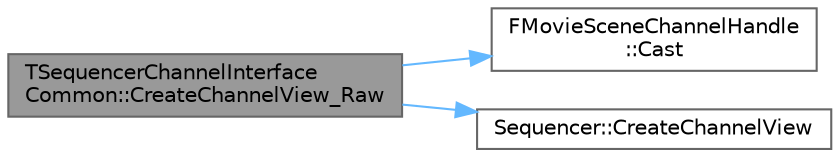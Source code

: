 digraph "TSequencerChannelInterfaceCommon::CreateChannelView_Raw"
{
 // INTERACTIVE_SVG=YES
 // LATEX_PDF_SIZE
  bgcolor="transparent";
  edge [fontname=Helvetica,fontsize=10,labelfontname=Helvetica,labelfontsize=10];
  node [fontname=Helvetica,fontsize=10,shape=box,height=0.2,width=0.4];
  rankdir="LR";
  Node1 [id="Node000001",label="TSequencerChannelInterface\lCommon::CreateChannelView_Raw",height=0.2,width=0.4,color="gray40", fillcolor="grey60", style="filled", fontcolor="black",tooltip="Create a new channel view for this type of channel."];
  Node1 -> Node2 [id="edge1_Node000001_Node000002",color="steelblue1",style="solid",tooltip=" "];
  Node2 [id="Node000002",label="FMovieSceneChannelHandle\l::Cast",height=0.2,width=0.4,color="grey40", fillcolor="white", style="filled",URL="$d0/d1b/structFMovieSceneChannelHandle.html#a549dcad315691066fcc7e8b893dfb5ce",tooltip="Cast this handle to a handle of a related type."];
  Node1 -> Node3 [id="edge2_Node000001_Node000003",color="steelblue1",style="solid",tooltip=" "];
  Node3 [id="Node000003",label="Sequencer::CreateChannelView",height=0.2,width=0.4,color="grey40", fillcolor="white", style="filled",URL="$d5/dd3/namespaceSequencer.html#a0618467a7c3a5424e9435fd63a1f8515",tooltip="Create a new channel view for this type of channel."];
}
